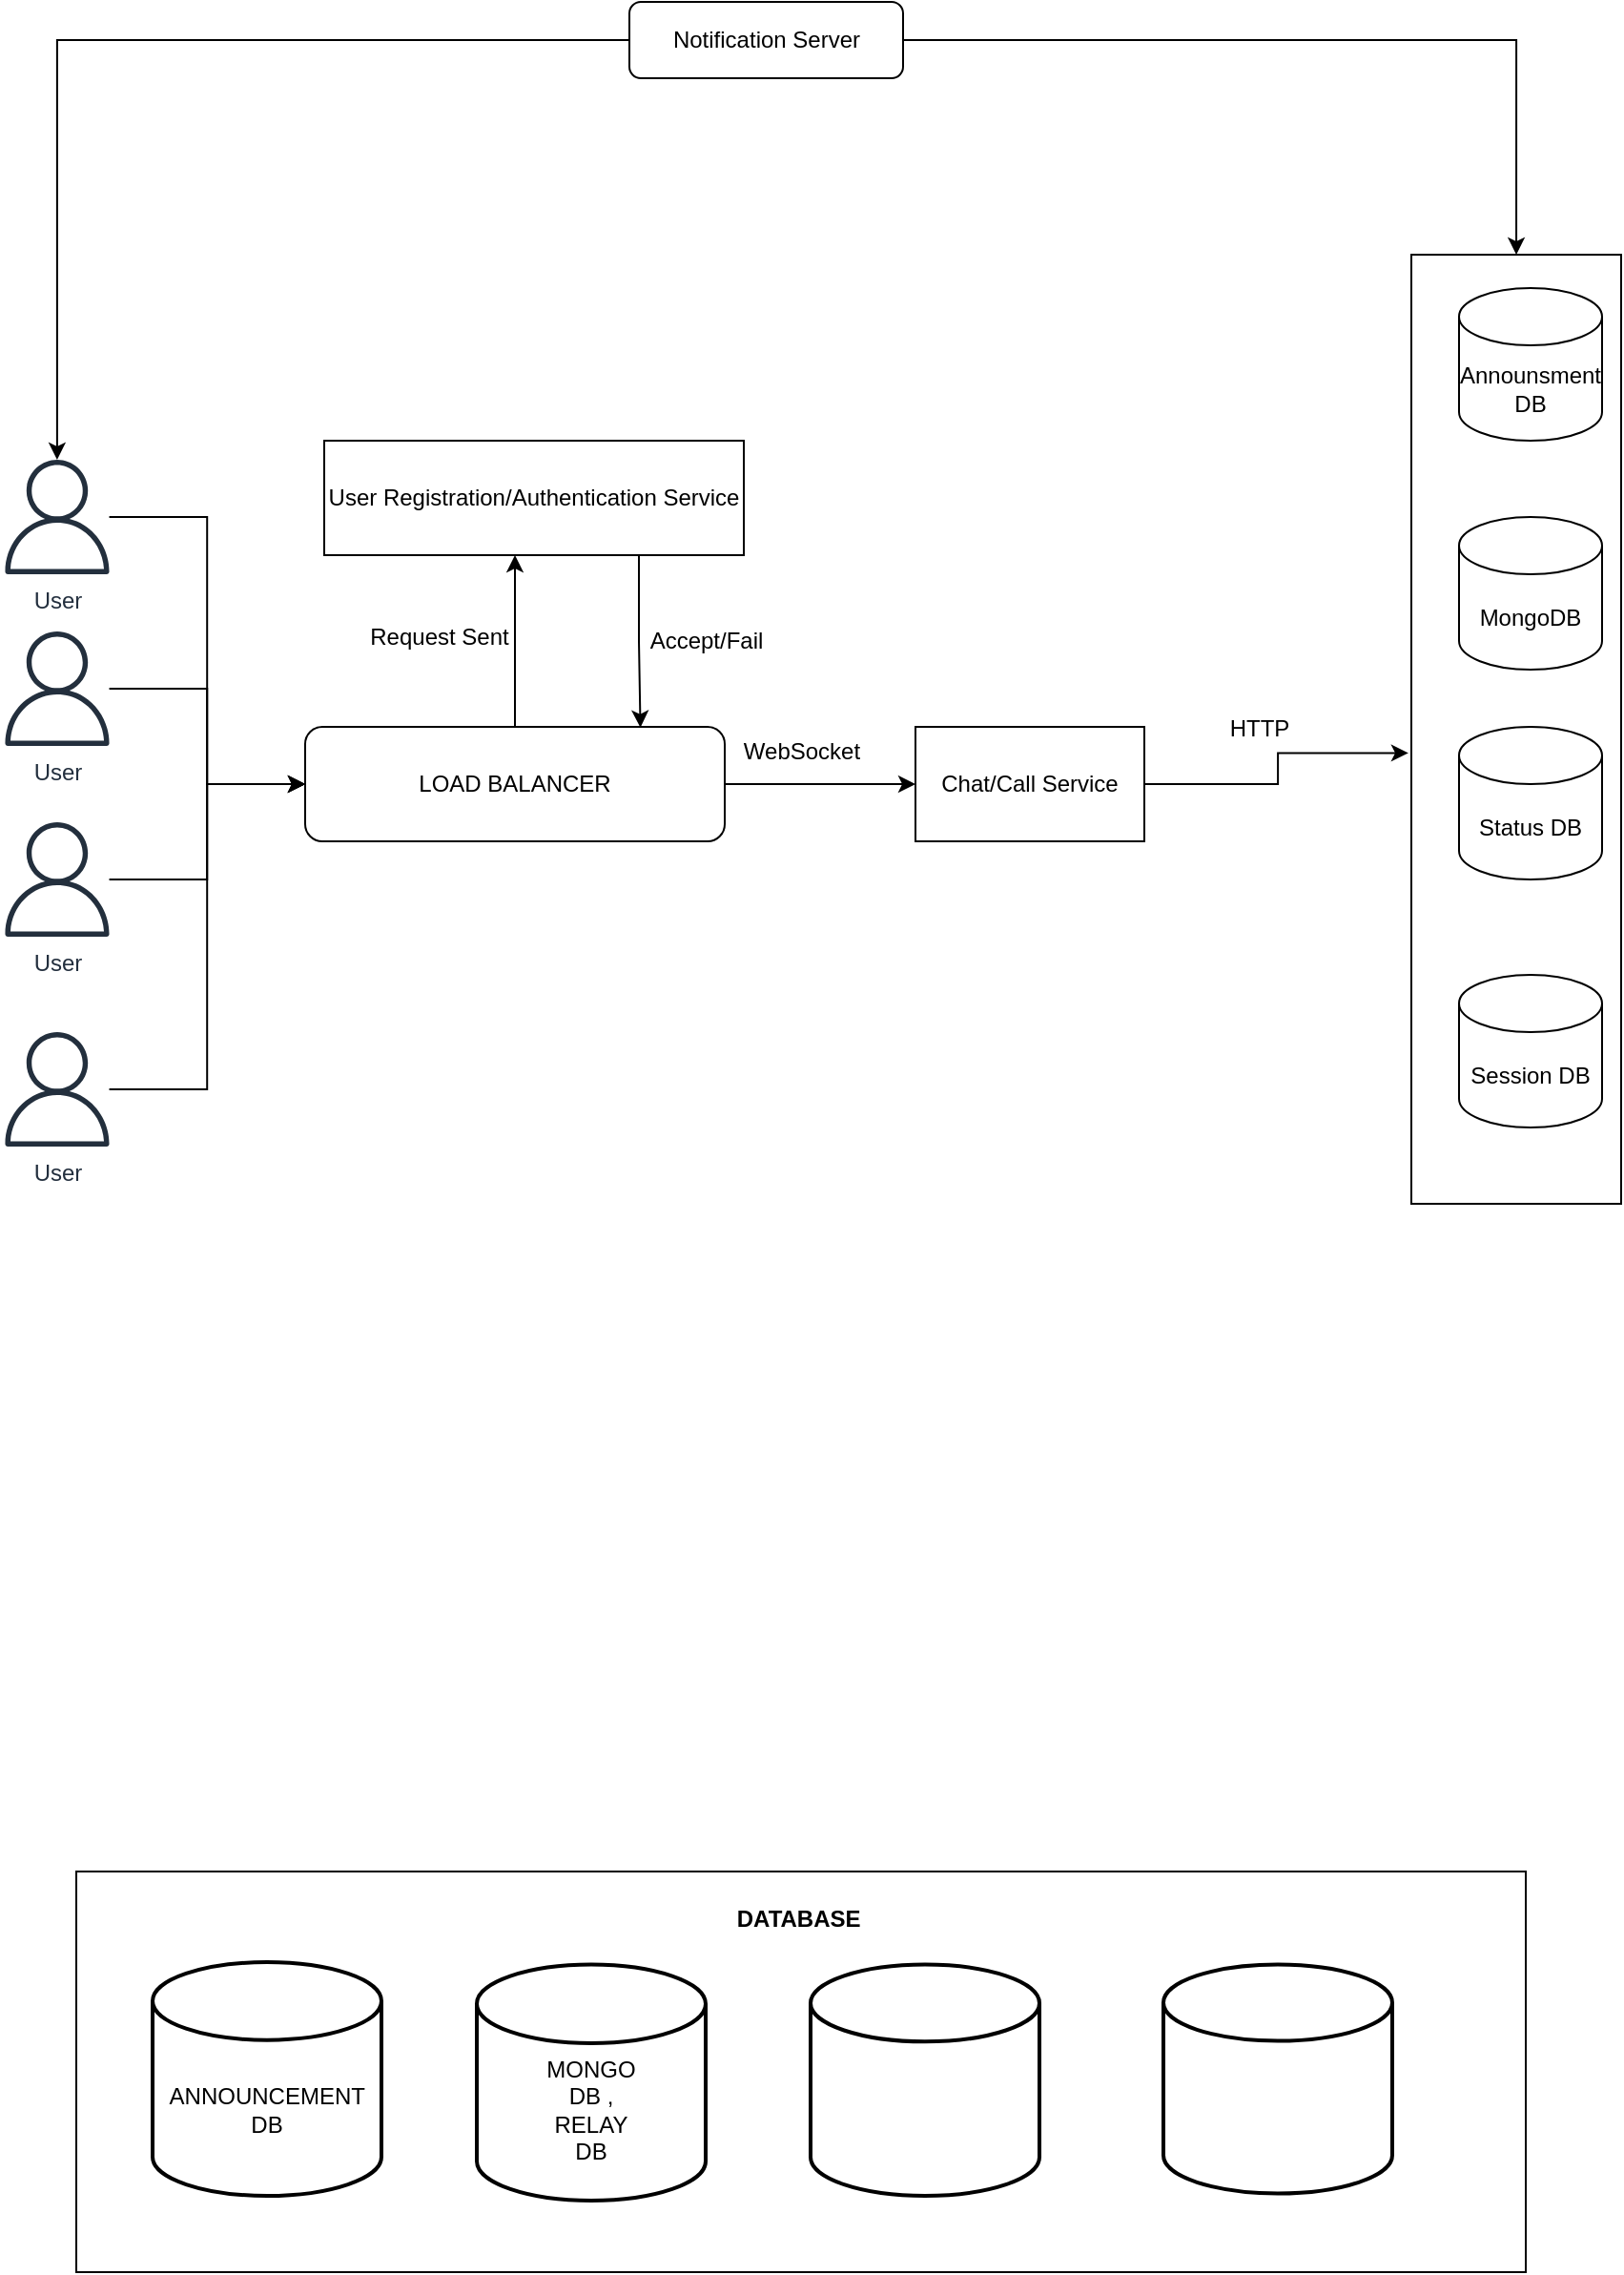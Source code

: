 <mxfile version="21.1.8" type="github">
  <diagram name="Page-1" id="Cd5Hg3nt4AbHf3TzDxbN">
    <mxGraphModel dx="1313" dy="1776" grid="1" gridSize="10" guides="1" tooltips="1" connect="1" arrows="1" fold="1" page="1" pageScale="1" pageWidth="850" pageHeight="1100" math="0" shadow="0">
      <root>
        <mxCell id="0" />
        <mxCell id="1" parent="0" />
        <mxCell id="Skmszg3fVwbXA0aoXtb6-1" value="" style="rounded=0;whiteSpace=wrap;html=1;" vertex="1" parent="1">
          <mxGeometry x="40" y="870" width="760" height="210" as="geometry" />
        </mxCell>
        <mxCell id="Skmszg3fVwbXA0aoXtb6-2" value="" style="strokeWidth=2;html=1;shape=mxgraph.flowchart.database;whiteSpace=wrap;" vertex="1" parent="1">
          <mxGeometry x="80" y="917.5" width="120" height="122.5" as="geometry" />
        </mxCell>
        <mxCell id="Skmszg3fVwbXA0aoXtb6-3" value="" style="strokeWidth=2;html=1;shape=mxgraph.flowchart.database;whiteSpace=wrap;" vertex="1" parent="1">
          <mxGeometry x="250" y="918.75" width="120" height="123.75" as="geometry" />
        </mxCell>
        <mxCell id="Skmszg3fVwbXA0aoXtb6-4" value="" style="strokeWidth=2;html=1;shape=mxgraph.flowchart.database;whiteSpace=wrap;" vertex="1" parent="1">
          <mxGeometry x="610" y="918.75" width="120" height="120" as="geometry" />
        </mxCell>
        <mxCell id="Skmszg3fVwbXA0aoXtb6-5" value="" style="strokeWidth=2;html=1;shape=mxgraph.flowchart.database;whiteSpace=wrap;" vertex="1" parent="1">
          <mxGeometry x="425" y="918.75" width="120" height="121.25" as="geometry" />
        </mxCell>
        <mxCell id="Skmszg3fVwbXA0aoXtb6-7" value="DATABASE&amp;nbsp;" style="text;strokeColor=none;align=center;fillColor=none;html=1;verticalAlign=middle;whiteSpace=wrap;rounded=0;fontStyle=1;labelBorderColor=none;" vertex="1" parent="1">
          <mxGeometry x="366.5" y="880" width="107" height="30" as="geometry" />
        </mxCell>
        <mxCell id="Skmszg3fVwbXA0aoXtb6-10" value="ANNOUNCEMENT DB" style="text;strokeColor=none;align=center;fillColor=none;html=1;verticalAlign=middle;whiteSpace=wrap;rounded=0;" vertex="1" parent="1">
          <mxGeometry x="110" y="980" width="60" height="30" as="geometry" />
        </mxCell>
        <mxCell id="Skmszg3fVwbXA0aoXtb6-11" value="MONGO DB , RELAY DB" style="text;strokeColor=none;align=center;fillColor=none;html=1;verticalAlign=middle;whiteSpace=wrap;rounded=0;" vertex="1" parent="1">
          <mxGeometry x="280" y="980" width="60" height="30" as="geometry" />
        </mxCell>
        <mxCell id="Skmszg3fVwbXA0aoXtb6-24" style="edgeStyle=orthogonalEdgeStyle;rounded=0;orthogonalLoop=1;jettySize=auto;html=1;" edge="1" parent="1" source="Skmszg3fVwbXA0aoXtb6-13" target="Skmszg3fVwbXA0aoXtb6-25">
          <mxGeometry relative="1" as="geometry">
            <mxPoint x="540" y="300" as="targetPoint" />
          </mxGeometry>
        </mxCell>
        <mxCell id="Skmszg3fVwbXA0aoXtb6-40" style="edgeStyle=orthogonalEdgeStyle;rounded=0;orthogonalLoop=1;jettySize=auto;html=1;" edge="1" parent="1" source="Skmszg3fVwbXA0aoXtb6-13">
          <mxGeometry relative="1" as="geometry">
            <mxPoint x="270" y="180" as="targetPoint" />
          </mxGeometry>
        </mxCell>
        <mxCell id="Skmszg3fVwbXA0aoXtb6-13" value="LOAD BALANCER" style="rounded=1;whiteSpace=wrap;html=1;" vertex="1" parent="1">
          <mxGeometry x="160" y="270" width="220" height="60" as="geometry" />
        </mxCell>
        <mxCell id="Skmszg3fVwbXA0aoXtb6-19" style="edgeStyle=orthogonalEdgeStyle;rounded=0;orthogonalLoop=1;jettySize=auto;html=1;entryX=0;entryY=0.5;entryDx=0;entryDy=0;" edge="1" parent="1" source="Skmszg3fVwbXA0aoXtb6-14" target="Skmszg3fVwbXA0aoXtb6-13">
          <mxGeometry relative="1" as="geometry" />
        </mxCell>
        <mxCell id="Skmszg3fVwbXA0aoXtb6-14" value="User" style="sketch=0;outlineConnect=0;fontColor=#232F3E;gradientColor=none;fillColor=#232F3D;strokeColor=none;dashed=0;verticalLabelPosition=bottom;verticalAlign=top;align=center;html=1;fontSize=12;fontStyle=0;aspect=fixed;pointerEvents=1;shape=mxgraph.aws4.user;" vertex="1" parent="1">
          <mxGeometry y="130" width="60" height="60" as="geometry" />
        </mxCell>
        <mxCell id="Skmszg3fVwbXA0aoXtb6-20" style="edgeStyle=orthogonalEdgeStyle;rounded=0;orthogonalLoop=1;jettySize=auto;html=1;entryX=0;entryY=0.5;entryDx=0;entryDy=0;" edge="1" parent="1" source="Skmszg3fVwbXA0aoXtb6-15" target="Skmszg3fVwbXA0aoXtb6-13">
          <mxGeometry relative="1" as="geometry" />
        </mxCell>
        <mxCell id="Skmszg3fVwbXA0aoXtb6-15" value="User" style="sketch=0;outlineConnect=0;fontColor=#232F3E;gradientColor=none;fillColor=#232F3D;strokeColor=none;dashed=0;verticalLabelPosition=bottom;verticalAlign=top;align=center;html=1;fontSize=12;fontStyle=0;aspect=fixed;pointerEvents=1;shape=mxgraph.aws4.user;" vertex="1" parent="1">
          <mxGeometry y="220" width="60" height="60" as="geometry" />
        </mxCell>
        <mxCell id="Skmszg3fVwbXA0aoXtb6-22" style="edgeStyle=orthogonalEdgeStyle;rounded=0;orthogonalLoop=1;jettySize=auto;html=1;entryX=0;entryY=0.5;entryDx=0;entryDy=0;" edge="1" parent="1" source="Skmszg3fVwbXA0aoXtb6-16" target="Skmszg3fVwbXA0aoXtb6-13">
          <mxGeometry relative="1" as="geometry" />
        </mxCell>
        <mxCell id="Skmszg3fVwbXA0aoXtb6-16" value="User" style="sketch=0;outlineConnect=0;fontColor=#232F3E;gradientColor=none;fillColor=#232F3D;strokeColor=none;dashed=0;verticalLabelPosition=bottom;verticalAlign=top;align=center;html=1;fontSize=12;fontStyle=0;aspect=fixed;pointerEvents=1;shape=mxgraph.aws4.user;" vertex="1" parent="1">
          <mxGeometry y="320" width="60" height="60" as="geometry" />
        </mxCell>
        <mxCell id="Skmszg3fVwbXA0aoXtb6-23" style="edgeStyle=orthogonalEdgeStyle;rounded=0;orthogonalLoop=1;jettySize=auto;html=1;entryX=0;entryY=0.5;entryDx=0;entryDy=0;" edge="1" parent="1" source="Skmszg3fVwbXA0aoXtb6-17" target="Skmszg3fVwbXA0aoXtb6-13">
          <mxGeometry relative="1" as="geometry" />
        </mxCell>
        <mxCell id="Skmszg3fVwbXA0aoXtb6-17" value="User" style="sketch=0;outlineConnect=0;fontColor=#232F3E;gradientColor=none;fillColor=#232F3D;strokeColor=none;dashed=0;verticalLabelPosition=bottom;verticalAlign=top;align=center;html=1;fontSize=12;fontStyle=0;aspect=fixed;pointerEvents=1;shape=mxgraph.aws4.user;" vertex="1" parent="1">
          <mxGeometry y="430" width="60" height="60" as="geometry" />
        </mxCell>
        <mxCell id="Skmszg3fVwbXA0aoXtb6-29" style="edgeStyle=orthogonalEdgeStyle;rounded=0;orthogonalLoop=1;jettySize=auto;html=1;exitX=1;exitY=0.5;exitDx=0;exitDy=0;entryX=0.525;entryY=1.014;entryDx=0;entryDy=0;entryPerimeter=0;" edge="1" parent="1" source="Skmszg3fVwbXA0aoXtb6-25" target="Skmszg3fVwbXA0aoXtb6-27">
          <mxGeometry relative="1" as="geometry" />
        </mxCell>
        <mxCell id="Skmszg3fVwbXA0aoXtb6-25" value="Chat/Call Service" style="rounded=0;whiteSpace=wrap;html=1;" vertex="1" parent="1">
          <mxGeometry x="480" y="270" width="120" height="60" as="geometry" />
        </mxCell>
        <mxCell id="Skmszg3fVwbXA0aoXtb6-27" value="" style="rounded=0;whiteSpace=wrap;html=1;rotation=90;" vertex="1" parent="1">
          <mxGeometry x="546.25" y="216.25" width="497.5" height="110" as="geometry" />
        </mxCell>
        <mxCell id="Skmszg3fVwbXA0aoXtb6-30" value="HTTP" style="text;html=1;align=center;verticalAlign=middle;resizable=0;points=[];autosize=1;strokeColor=none;fillColor=none;" vertex="1" parent="1">
          <mxGeometry x="635" y="256.25" width="50" height="30" as="geometry" />
        </mxCell>
        <mxCell id="Skmszg3fVwbXA0aoXtb6-31" value="Session DB" style="shape=cylinder3;whiteSpace=wrap;html=1;boundedLbl=1;backgroundOutline=1;size=15;" vertex="1" parent="1">
          <mxGeometry x="765" y="400" width="75" height="80" as="geometry" />
        </mxCell>
        <mxCell id="Skmszg3fVwbXA0aoXtb6-32" value="Status DB" style="shape=cylinder3;whiteSpace=wrap;html=1;boundedLbl=1;backgroundOutline=1;size=15;" vertex="1" parent="1">
          <mxGeometry x="765" y="270" width="75" height="80" as="geometry" />
        </mxCell>
        <mxCell id="Skmszg3fVwbXA0aoXtb6-33" value="MongoDB" style="shape=cylinder3;whiteSpace=wrap;html=1;boundedLbl=1;backgroundOutline=1;size=15;" vertex="1" parent="1">
          <mxGeometry x="765" y="160" width="75" height="80" as="geometry" />
        </mxCell>
        <mxCell id="Skmszg3fVwbXA0aoXtb6-34" value="Announsment DB" style="shape=cylinder3;whiteSpace=wrap;html=1;boundedLbl=1;backgroundOutline=1;size=15;" vertex="1" parent="1">
          <mxGeometry x="765" y="40" width="75" height="80" as="geometry" />
        </mxCell>
        <mxCell id="Skmszg3fVwbXA0aoXtb6-37" style="edgeStyle=orthogonalEdgeStyle;rounded=0;orthogonalLoop=1;jettySize=auto;html=1;" edge="1" parent="1" source="Skmszg3fVwbXA0aoXtb6-36" target="Skmszg3fVwbXA0aoXtb6-14">
          <mxGeometry relative="1" as="geometry" />
        </mxCell>
        <mxCell id="Skmszg3fVwbXA0aoXtb6-38" style="edgeStyle=orthogonalEdgeStyle;rounded=0;orthogonalLoop=1;jettySize=auto;html=1;" edge="1" parent="1" source="Skmszg3fVwbXA0aoXtb6-36" target="Skmszg3fVwbXA0aoXtb6-27">
          <mxGeometry relative="1" as="geometry" />
        </mxCell>
        <mxCell id="Skmszg3fVwbXA0aoXtb6-36" value="Notification Server" style="rounded=1;whiteSpace=wrap;html=1;" vertex="1" parent="1">
          <mxGeometry x="330" y="-110" width="143.5" height="40" as="geometry" />
        </mxCell>
        <mxCell id="Skmszg3fVwbXA0aoXtb6-39" value="WebSocket" style="text;html=1;align=center;verticalAlign=middle;resizable=0;points=[];autosize=1;strokeColor=none;fillColor=none;" vertex="1" parent="1">
          <mxGeometry x="380" y="268" width="80" height="30" as="geometry" />
        </mxCell>
        <mxCell id="Skmszg3fVwbXA0aoXtb6-46" style="edgeStyle=orthogonalEdgeStyle;rounded=0;orthogonalLoop=1;jettySize=auto;html=1;exitX=0.75;exitY=1;exitDx=0;exitDy=0;entryX=0.799;entryY=0.006;entryDx=0;entryDy=0;entryPerimeter=0;" edge="1" parent="1" source="Skmszg3fVwbXA0aoXtb6-41" target="Skmszg3fVwbXA0aoXtb6-13">
          <mxGeometry relative="1" as="geometry" />
        </mxCell>
        <mxCell id="Skmszg3fVwbXA0aoXtb6-41" value="User Registration/Authentication Service" style="rounded=0;whiteSpace=wrap;html=1;" vertex="1" parent="1">
          <mxGeometry x="170" y="120" width="220" height="60" as="geometry" />
        </mxCell>
        <mxCell id="Skmszg3fVwbXA0aoXtb6-44" value="Request Sent" style="text;html=1;align=center;verticalAlign=middle;resizable=0;points=[];autosize=1;strokeColor=none;fillColor=none;" vertex="1" parent="1">
          <mxGeometry x="180" y="208" width="100" height="30" as="geometry" />
        </mxCell>
        <mxCell id="Skmszg3fVwbXA0aoXtb6-45" value="Accept/Fail" style="text;html=1;align=center;verticalAlign=middle;resizable=0;points=[];autosize=1;strokeColor=none;fillColor=none;" vertex="1" parent="1">
          <mxGeometry x="330" y="210" width="80" height="30" as="geometry" />
        </mxCell>
      </root>
    </mxGraphModel>
  </diagram>
</mxfile>
